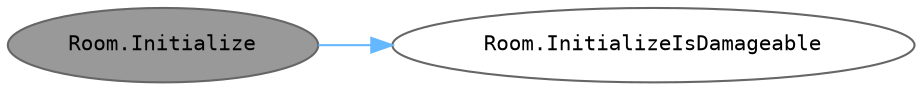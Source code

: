 digraph "Room.Initialize"
{
 // INTERACTIVE_SVG=YES
 // LATEX_PDF_SIZE
  bgcolor="transparent";
  edge [fontname=Helvetica,fontsize=10,labelfontname=Helvetica,labelfontsize=10];
  node [fontname=Helvetica,fontsize=10,fontname=Consolas fontsize=10 style=filled height=0.2 width=0.4 margin=0.1];
  rankdir="LR";
  Node1 [id="Node000001",label="Room.Initialize",height=0.2,width=0.4,color="gray40", fillcolor="grey60", style="filled", fontcolor="black",tooltip="방을 초기화합니다."];
  Node1 -> Node2 [id="edge1_Node000001_Node000002",color="steelblue1",style="solid",tooltip=" "];
  Node2 [id="Node000002",label="Room.InitializeIsDamageable",height=0.2,width=0.4,color="grey40", fillcolor="white", style="filled",URL="$class_room.html#a0689a22affd036af39a621cb1c6232d7",tooltip="이 방이 데미지를 받을 수 있는지 여부를 초기화합니다."];
}
